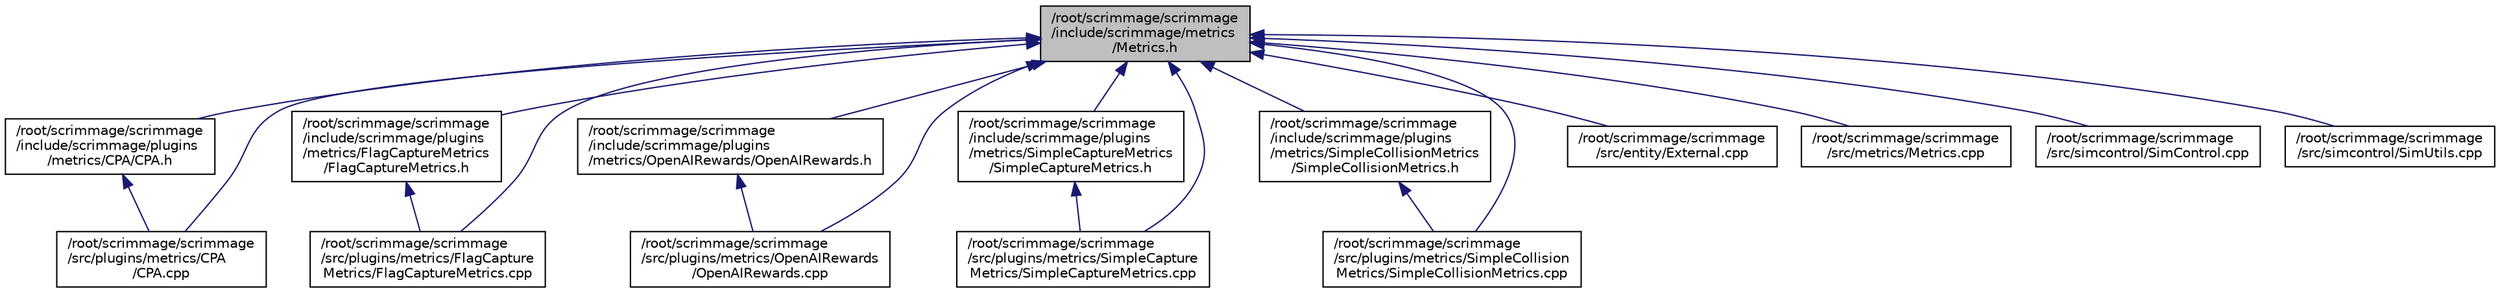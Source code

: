 digraph "/root/scrimmage/scrimmage/include/scrimmage/metrics/Metrics.h"
{
 // LATEX_PDF_SIZE
  edge [fontname="Helvetica",fontsize="10",labelfontname="Helvetica",labelfontsize="10"];
  node [fontname="Helvetica",fontsize="10",shape=record];
  Node1 [label="/root/scrimmage/scrimmage\l/include/scrimmage/metrics\l/Metrics.h",height=0.2,width=0.4,color="black", fillcolor="grey75", style="filled", fontcolor="black",tooltip="Brief file description."];
  Node1 -> Node2 [dir="back",color="midnightblue",fontsize="10",style="solid",fontname="Helvetica"];
  Node2 [label="/root/scrimmage/scrimmage\l/include/scrimmage/plugins\l/metrics/CPA/CPA.h",height=0.2,width=0.4,color="black", fillcolor="white", style="filled",URL="$CPA_8h.html",tooltip="Brief file description."];
  Node2 -> Node3 [dir="back",color="midnightblue",fontsize="10",style="solid",fontname="Helvetica"];
  Node3 [label="/root/scrimmage/scrimmage\l/src/plugins/metrics/CPA\l/CPA.cpp",height=0.2,width=0.4,color="black", fillcolor="white", style="filled",URL="$CPA_8cpp.html",tooltip="Brief file description."];
  Node1 -> Node4 [dir="back",color="midnightblue",fontsize="10",style="solid",fontname="Helvetica"];
  Node4 [label="/root/scrimmage/scrimmage\l/include/scrimmage/plugins\l/metrics/FlagCaptureMetrics\l/FlagCaptureMetrics.h",height=0.2,width=0.4,color="black", fillcolor="white", style="filled",URL="$FlagCaptureMetrics_8h.html",tooltip="Brief file description."];
  Node4 -> Node5 [dir="back",color="midnightblue",fontsize="10",style="solid",fontname="Helvetica"];
  Node5 [label="/root/scrimmage/scrimmage\l/src/plugins/metrics/FlagCapture\lMetrics/FlagCaptureMetrics.cpp",height=0.2,width=0.4,color="black", fillcolor="white", style="filled",URL="$FlagCaptureMetrics_8cpp.html",tooltip="Brief file description."];
  Node1 -> Node6 [dir="back",color="midnightblue",fontsize="10",style="solid",fontname="Helvetica"];
  Node6 [label="/root/scrimmage/scrimmage\l/include/scrimmage/plugins\l/metrics/OpenAIRewards/OpenAIRewards.h",height=0.2,width=0.4,color="black", fillcolor="white", style="filled",URL="$OpenAIRewards_8h.html",tooltip="Brief file description."];
  Node6 -> Node7 [dir="back",color="midnightblue",fontsize="10",style="solid",fontname="Helvetica"];
  Node7 [label="/root/scrimmage/scrimmage\l/src/plugins/metrics/OpenAIRewards\l/OpenAIRewards.cpp",height=0.2,width=0.4,color="black", fillcolor="white", style="filled",URL="$OpenAIRewards_8cpp.html",tooltip="Brief file description."];
  Node1 -> Node8 [dir="back",color="midnightblue",fontsize="10",style="solid",fontname="Helvetica"];
  Node8 [label="/root/scrimmage/scrimmage\l/include/scrimmage/plugins\l/metrics/SimpleCaptureMetrics\l/SimpleCaptureMetrics.h",height=0.2,width=0.4,color="black", fillcolor="white", style="filled",URL="$SimpleCaptureMetrics_8h.html",tooltip="Brief file description."];
  Node8 -> Node9 [dir="back",color="midnightblue",fontsize="10",style="solid",fontname="Helvetica"];
  Node9 [label="/root/scrimmage/scrimmage\l/src/plugins/metrics/SimpleCapture\lMetrics/SimpleCaptureMetrics.cpp",height=0.2,width=0.4,color="black", fillcolor="white", style="filled",URL="$SimpleCaptureMetrics_8cpp.html",tooltip="Brief file description."];
  Node1 -> Node10 [dir="back",color="midnightblue",fontsize="10",style="solid",fontname="Helvetica"];
  Node10 [label="/root/scrimmage/scrimmage\l/include/scrimmage/plugins\l/metrics/SimpleCollisionMetrics\l/SimpleCollisionMetrics.h",height=0.2,width=0.4,color="black", fillcolor="white", style="filled",URL="$SimpleCollisionMetrics_8h.html",tooltip="Brief file description."];
  Node10 -> Node11 [dir="back",color="midnightblue",fontsize="10",style="solid",fontname="Helvetica"];
  Node11 [label="/root/scrimmage/scrimmage\l/src/plugins/metrics/SimpleCollision\lMetrics/SimpleCollisionMetrics.cpp",height=0.2,width=0.4,color="black", fillcolor="white", style="filled",URL="$SimpleCollisionMetrics_8cpp.html",tooltip="Brief file description."];
  Node1 -> Node12 [dir="back",color="midnightblue",fontsize="10",style="solid",fontname="Helvetica"];
  Node12 [label="/root/scrimmage/scrimmage\l/src/entity/External.cpp",height=0.2,width=0.4,color="black", fillcolor="white", style="filled",URL="$External_8cpp.html",tooltip="Brief file description."];
  Node1 -> Node13 [dir="back",color="midnightblue",fontsize="10",style="solid",fontname="Helvetica"];
  Node13 [label="/root/scrimmage/scrimmage\l/src/metrics/Metrics.cpp",height=0.2,width=0.4,color="black", fillcolor="white", style="filled",URL="$Metrics_8cpp.html",tooltip="Brief file description."];
  Node1 -> Node3 [dir="back",color="midnightblue",fontsize="10",style="solid",fontname="Helvetica"];
  Node1 -> Node5 [dir="back",color="midnightblue",fontsize="10",style="solid",fontname="Helvetica"];
  Node1 -> Node7 [dir="back",color="midnightblue",fontsize="10",style="solid",fontname="Helvetica"];
  Node1 -> Node9 [dir="back",color="midnightblue",fontsize="10",style="solid",fontname="Helvetica"];
  Node1 -> Node11 [dir="back",color="midnightblue",fontsize="10",style="solid",fontname="Helvetica"];
  Node1 -> Node14 [dir="back",color="midnightblue",fontsize="10",style="solid",fontname="Helvetica"];
  Node14 [label="/root/scrimmage/scrimmage\l/src/simcontrol/SimControl.cpp",height=0.2,width=0.4,color="black", fillcolor="white", style="filled",URL="$SimControl_8cpp.html",tooltip="Brief file description."];
  Node1 -> Node15 [dir="back",color="midnightblue",fontsize="10",style="solid",fontname="Helvetica"];
  Node15 [label="/root/scrimmage/scrimmage\l/src/simcontrol/SimUtils.cpp",height=0.2,width=0.4,color="black", fillcolor="white", style="filled",URL="$SimUtils_8cpp.html",tooltip="Brief file description."];
}
